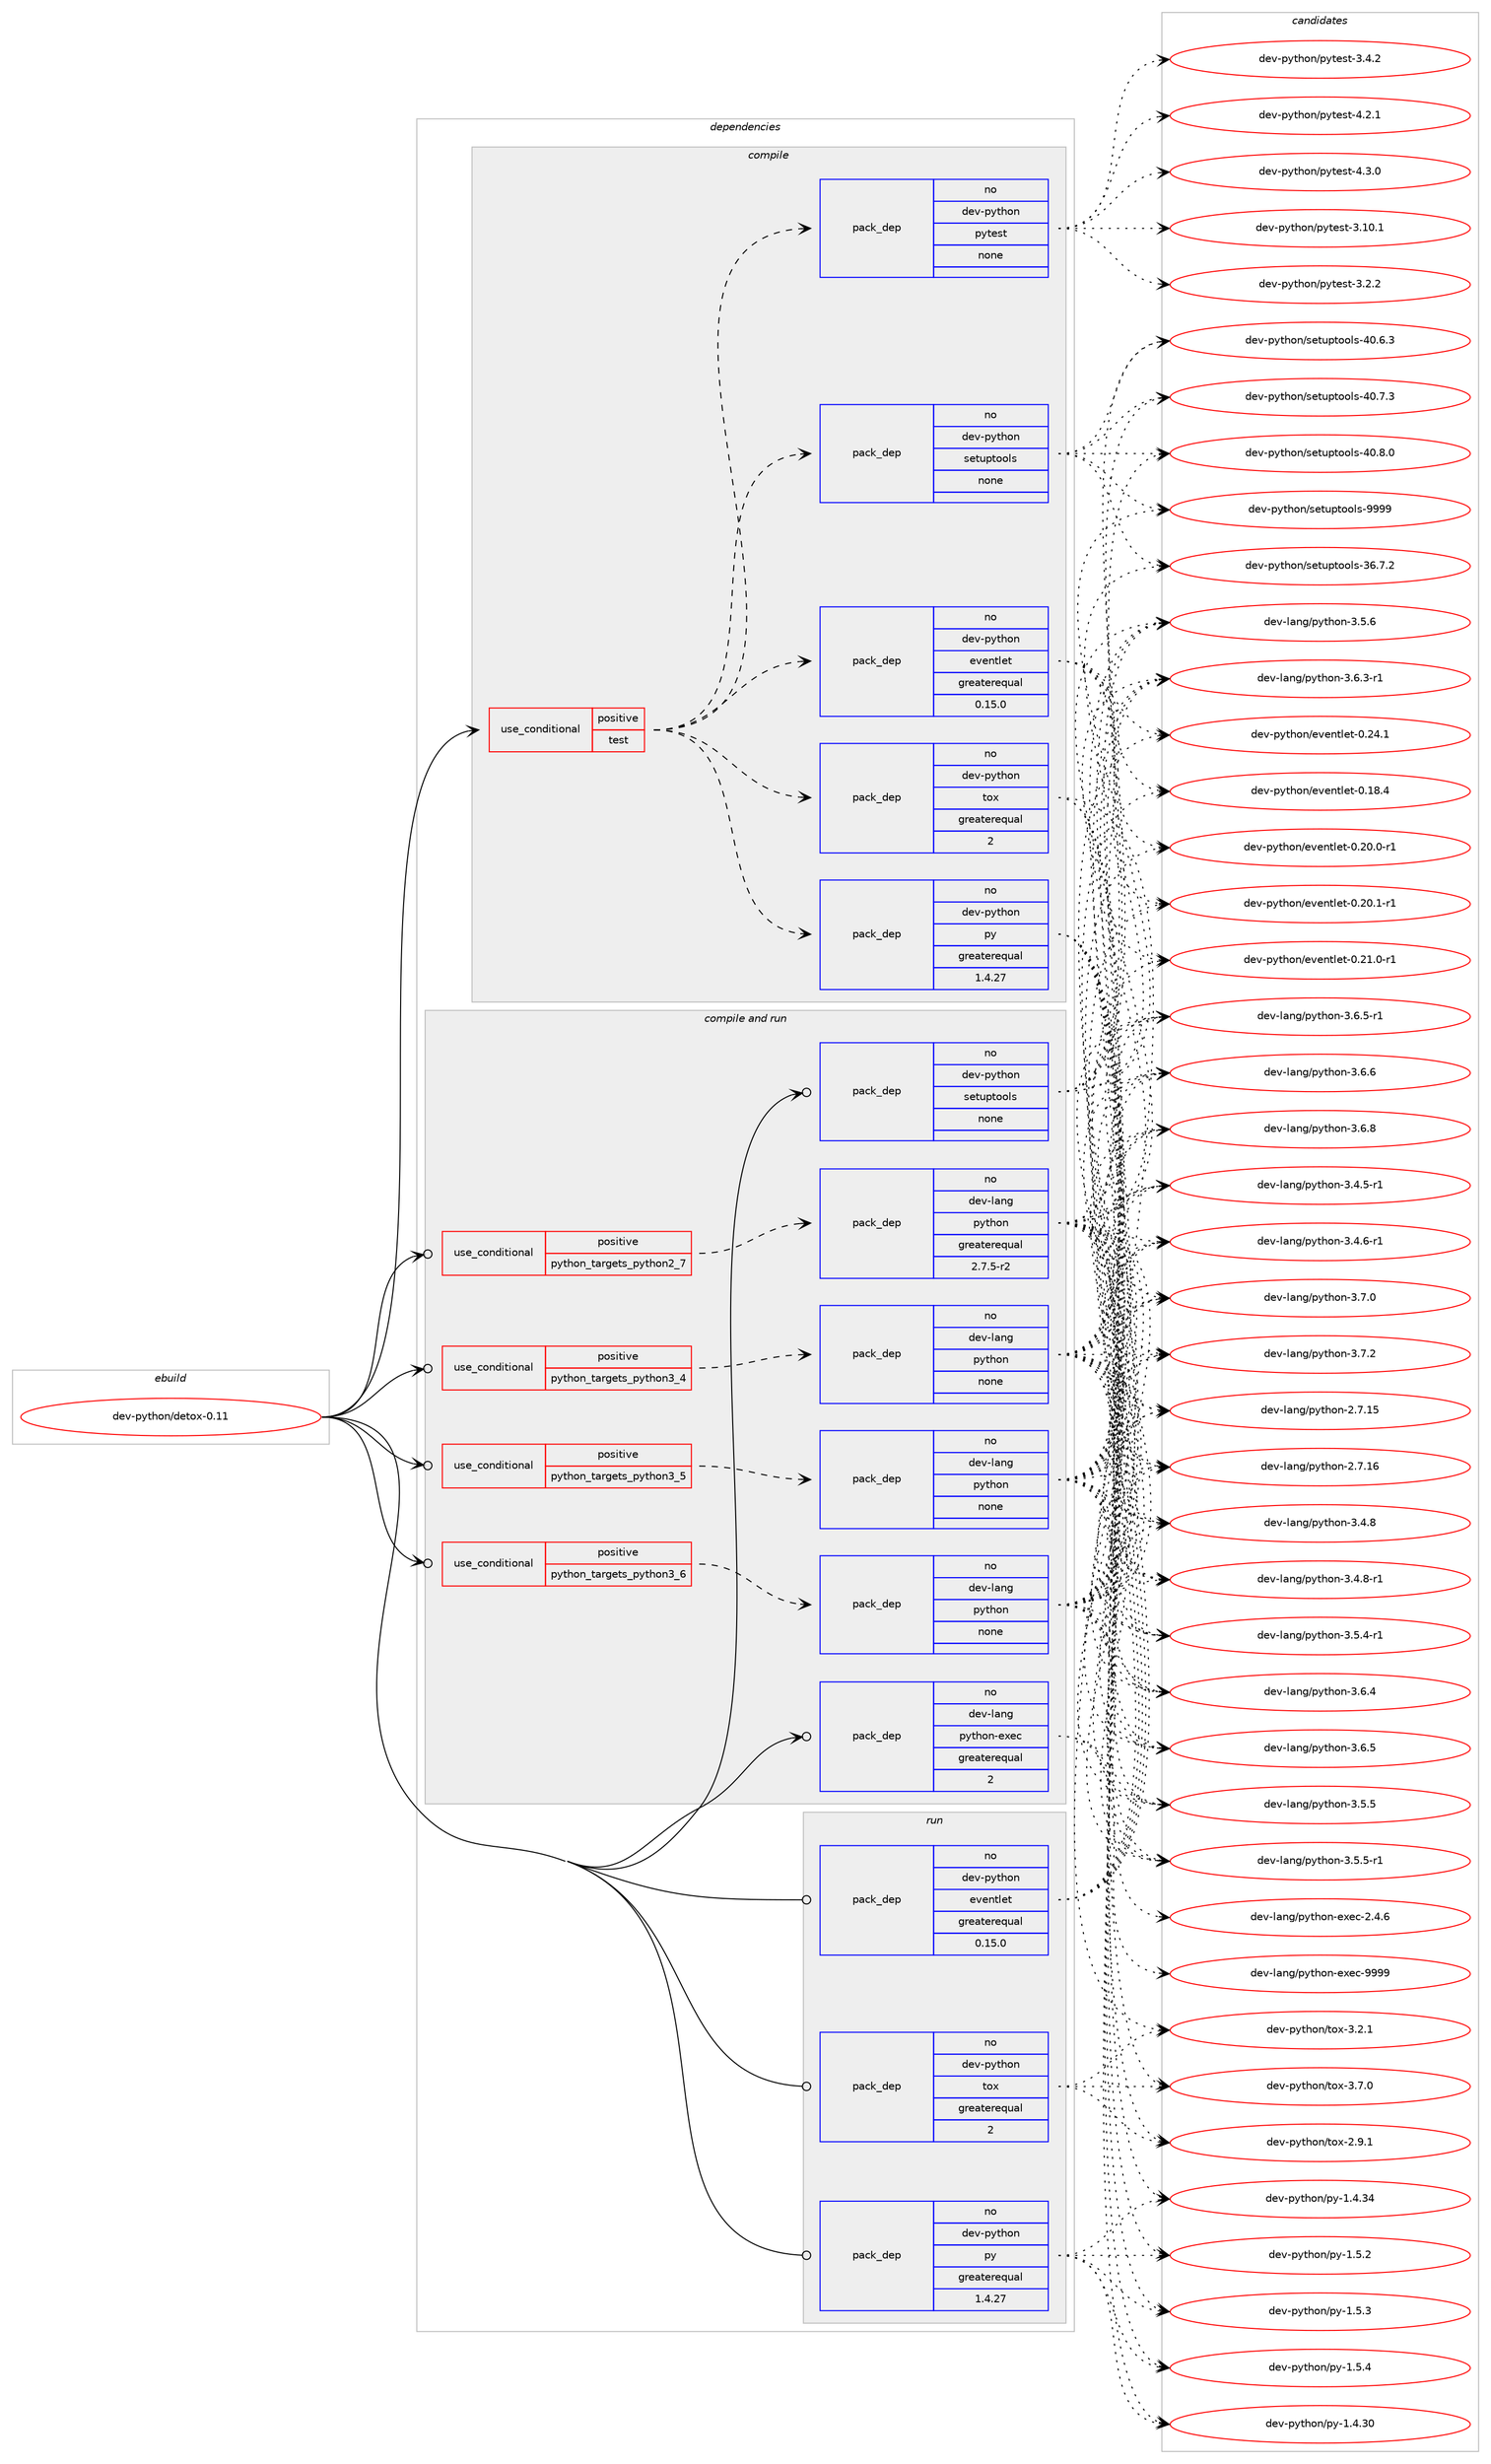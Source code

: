 digraph prolog {

# *************
# Graph options
# *************

newrank=true;
concentrate=true;
compound=true;
graph [rankdir=LR,fontname=Helvetica,fontsize=10,ranksep=1.5];#, ranksep=2.5, nodesep=0.2];
edge  [arrowhead=vee];
node  [fontname=Helvetica,fontsize=10];

# **********
# The ebuild
# **********

subgraph cluster_leftcol {
color=gray;
rank=same;
label=<<i>ebuild</i>>;
id [label="dev-python/detox-0.11", color=red, width=4, href="../dev-python/detox-0.11.svg"];
}

# ****************
# The dependencies
# ****************

subgraph cluster_midcol {
color=gray;
label=<<i>dependencies</i>>;
subgraph cluster_compile {
fillcolor="#eeeeee";
style=filled;
label=<<i>compile</i>>;
subgraph cond373207 {
dependency1405738 [label=<<TABLE BORDER="0" CELLBORDER="1" CELLSPACING="0" CELLPADDING="4"><TR><TD ROWSPAN="3" CELLPADDING="10">use_conditional</TD></TR><TR><TD>positive</TD></TR><TR><TD>test</TD></TR></TABLE>>, shape=none, color=red];
subgraph pack1009275 {
dependency1405739 [label=<<TABLE BORDER="0" CELLBORDER="1" CELLSPACING="0" CELLPADDING="4" WIDTH="220"><TR><TD ROWSPAN="6" CELLPADDING="30">pack_dep</TD></TR><TR><TD WIDTH="110">no</TD></TR><TR><TD>dev-python</TD></TR><TR><TD>setuptools</TD></TR><TR><TD>none</TD></TR><TR><TD></TD></TR></TABLE>>, shape=none, color=blue];
}
dependency1405738:e -> dependency1405739:w [weight=20,style="dashed",arrowhead="vee"];
subgraph pack1009276 {
dependency1405740 [label=<<TABLE BORDER="0" CELLBORDER="1" CELLSPACING="0" CELLPADDING="4" WIDTH="220"><TR><TD ROWSPAN="6" CELLPADDING="30">pack_dep</TD></TR><TR><TD WIDTH="110">no</TD></TR><TR><TD>dev-python</TD></TR><TR><TD>py</TD></TR><TR><TD>greaterequal</TD></TR><TR><TD>1.4.27</TD></TR></TABLE>>, shape=none, color=blue];
}
dependency1405738:e -> dependency1405740:w [weight=20,style="dashed",arrowhead="vee"];
subgraph pack1009277 {
dependency1405741 [label=<<TABLE BORDER="0" CELLBORDER="1" CELLSPACING="0" CELLPADDING="4" WIDTH="220"><TR><TD ROWSPAN="6" CELLPADDING="30">pack_dep</TD></TR><TR><TD WIDTH="110">no</TD></TR><TR><TD>dev-python</TD></TR><TR><TD>eventlet</TD></TR><TR><TD>greaterequal</TD></TR><TR><TD>0.15.0</TD></TR></TABLE>>, shape=none, color=blue];
}
dependency1405738:e -> dependency1405741:w [weight=20,style="dashed",arrowhead="vee"];
subgraph pack1009278 {
dependency1405742 [label=<<TABLE BORDER="0" CELLBORDER="1" CELLSPACING="0" CELLPADDING="4" WIDTH="220"><TR><TD ROWSPAN="6" CELLPADDING="30">pack_dep</TD></TR><TR><TD WIDTH="110">no</TD></TR><TR><TD>dev-python</TD></TR><TR><TD>tox</TD></TR><TR><TD>greaterequal</TD></TR><TR><TD>2</TD></TR></TABLE>>, shape=none, color=blue];
}
dependency1405738:e -> dependency1405742:w [weight=20,style="dashed",arrowhead="vee"];
subgraph pack1009279 {
dependency1405743 [label=<<TABLE BORDER="0" CELLBORDER="1" CELLSPACING="0" CELLPADDING="4" WIDTH="220"><TR><TD ROWSPAN="6" CELLPADDING="30">pack_dep</TD></TR><TR><TD WIDTH="110">no</TD></TR><TR><TD>dev-python</TD></TR><TR><TD>pytest</TD></TR><TR><TD>none</TD></TR><TR><TD></TD></TR></TABLE>>, shape=none, color=blue];
}
dependency1405738:e -> dependency1405743:w [weight=20,style="dashed",arrowhead="vee"];
}
id:e -> dependency1405738:w [weight=20,style="solid",arrowhead="vee"];
}
subgraph cluster_compileandrun {
fillcolor="#eeeeee";
style=filled;
label=<<i>compile and run</i>>;
subgraph cond373208 {
dependency1405744 [label=<<TABLE BORDER="0" CELLBORDER="1" CELLSPACING="0" CELLPADDING="4"><TR><TD ROWSPAN="3" CELLPADDING="10">use_conditional</TD></TR><TR><TD>positive</TD></TR><TR><TD>python_targets_python2_7</TD></TR></TABLE>>, shape=none, color=red];
subgraph pack1009280 {
dependency1405745 [label=<<TABLE BORDER="0" CELLBORDER="1" CELLSPACING="0" CELLPADDING="4" WIDTH="220"><TR><TD ROWSPAN="6" CELLPADDING="30">pack_dep</TD></TR><TR><TD WIDTH="110">no</TD></TR><TR><TD>dev-lang</TD></TR><TR><TD>python</TD></TR><TR><TD>greaterequal</TD></TR><TR><TD>2.7.5-r2</TD></TR></TABLE>>, shape=none, color=blue];
}
dependency1405744:e -> dependency1405745:w [weight=20,style="dashed",arrowhead="vee"];
}
id:e -> dependency1405744:w [weight=20,style="solid",arrowhead="odotvee"];
subgraph cond373209 {
dependency1405746 [label=<<TABLE BORDER="0" CELLBORDER="1" CELLSPACING="0" CELLPADDING="4"><TR><TD ROWSPAN="3" CELLPADDING="10">use_conditional</TD></TR><TR><TD>positive</TD></TR><TR><TD>python_targets_python3_4</TD></TR></TABLE>>, shape=none, color=red];
subgraph pack1009281 {
dependency1405747 [label=<<TABLE BORDER="0" CELLBORDER="1" CELLSPACING="0" CELLPADDING="4" WIDTH="220"><TR><TD ROWSPAN="6" CELLPADDING="30">pack_dep</TD></TR><TR><TD WIDTH="110">no</TD></TR><TR><TD>dev-lang</TD></TR><TR><TD>python</TD></TR><TR><TD>none</TD></TR><TR><TD></TD></TR></TABLE>>, shape=none, color=blue];
}
dependency1405746:e -> dependency1405747:w [weight=20,style="dashed",arrowhead="vee"];
}
id:e -> dependency1405746:w [weight=20,style="solid",arrowhead="odotvee"];
subgraph cond373210 {
dependency1405748 [label=<<TABLE BORDER="0" CELLBORDER="1" CELLSPACING="0" CELLPADDING="4"><TR><TD ROWSPAN="3" CELLPADDING="10">use_conditional</TD></TR><TR><TD>positive</TD></TR><TR><TD>python_targets_python3_5</TD></TR></TABLE>>, shape=none, color=red];
subgraph pack1009282 {
dependency1405749 [label=<<TABLE BORDER="0" CELLBORDER="1" CELLSPACING="0" CELLPADDING="4" WIDTH="220"><TR><TD ROWSPAN="6" CELLPADDING="30">pack_dep</TD></TR><TR><TD WIDTH="110">no</TD></TR><TR><TD>dev-lang</TD></TR><TR><TD>python</TD></TR><TR><TD>none</TD></TR><TR><TD></TD></TR></TABLE>>, shape=none, color=blue];
}
dependency1405748:e -> dependency1405749:w [weight=20,style="dashed",arrowhead="vee"];
}
id:e -> dependency1405748:w [weight=20,style="solid",arrowhead="odotvee"];
subgraph cond373211 {
dependency1405750 [label=<<TABLE BORDER="0" CELLBORDER="1" CELLSPACING="0" CELLPADDING="4"><TR><TD ROWSPAN="3" CELLPADDING="10">use_conditional</TD></TR><TR><TD>positive</TD></TR><TR><TD>python_targets_python3_6</TD></TR></TABLE>>, shape=none, color=red];
subgraph pack1009283 {
dependency1405751 [label=<<TABLE BORDER="0" CELLBORDER="1" CELLSPACING="0" CELLPADDING="4" WIDTH="220"><TR><TD ROWSPAN="6" CELLPADDING="30">pack_dep</TD></TR><TR><TD WIDTH="110">no</TD></TR><TR><TD>dev-lang</TD></TR><TR><TD>python</TD></TR><TR><TD>none</TD></TR><TR><TD></TD></TR></TABLE>>, shape=none, color=blue];
}
dependency1405750:e -> dependency1405751:w [weight=20,style="dashed",arrowhead="vee"];
}
id:e -> dependency1405750:w [weight=20,style="solid",arrowhead="odotvee"];
subgraph pack1009284 {
dependency1405752 [label=<<TABLE BORDER="0" CELLBORDER="1" CELLSPACING="0" CELLPADDING="4" WIDTH="220"><TR><TD ROWSPAN="6" CELLPADDING="30">pack_dep</TD></TR><TR><TD WIDTH="110">no</TD></TR><TR><TD>dev-lang</TD></TR><TR><TD>python-exec</TD></TR><TR><TD>greaterequal</TD></TR><TR><TD>2</TD></TR></TABLE>>, shape=none, color=blue];
}
id:e -> dependency1405752:w [weight=20,style="solid",arrowhead="odotvee"];
subgraph pack1009285 {
dependency1405753 [label=<<TABLE BORDER="0" CELLBORDER="1" CELLSPACING="0" CELLPADDING="4" WIDTH="220"><TR><TD ROWSPAN="6" CELLPADDING="30">pack_dep</TD></TR><TR><TD WIDTH="110">no</TD></TR><TR><TD>dev-python</TD></TR><TR><TD>setuptools</TD></TR><TR><TD>none</TD></TR><TR><TD></TD></TR></TABLE>>, shape=none, color=blue];
}
id:e -> dependency1405753:w [weight=20,style="solid",arrowhead="odotvee"];
}
subgraph cluster_run {
fillcolor="#eeeeee";
style=filled;
label=<<i>run</i>>;
subgraph pack1009286 {
dependency1405754 [label=<<TABLE BORDER="0" CELLBORDER="1" CELLSPACING="0" CELLPADDING="4" WIDTH="220"><TR><TD ROWSPAN="6" CELLPADDING="30">pack_dep</TD></TR><TR><TD WIDTH="110">no</TD></TR><TR><TD>dev-python</TD></TR><TR><TD>eventlet</TD></TR><TR><TD>greaterequal</TD></TR><TR><TD>0.15.0</TD></TR></TABLE>>, shape=none, color=blue];
}
id:e -> dependency1405754:w [weight=20,style="solid",arrowhead="odot"];
subgraph pack1009287 {
dependency1405755 [label=<<TABLE BORDER="0" CELLBORDER="1" CELLSPACING="0" CELLPADDING="4" WIDTH="220"><TR><TD ROWSPAN="6" CELLPADDING="30">pack_dep</TD></TR><TR><TD WIDTH="110">no</TD></TR><TR><TD>dev-python</TD></TR><TR><TD>py</TD></TR><TR><TD>greaterequal</TD></TR><TR><TD>1.4.27</TD></TR></TABLE>>, shape=none, color=blue];
}
id:e -> dependency1405755:w [weight=20,style="solid",arrowhead="odot"];
subgraph pack1009288 {
dependency1405756 [label=<<TABLE BORDER="0" CELLBORDER="1" CELLSPACING="0" CELLPADDING="4" WIDTH="220"><TR><TD ROWSPAN="6" CELLPADDING="30">pack_dep</TD></TR><TR><TD WIDTH="110">no</TD></TR><TR><TD>dev-python</TD></TR><TR><TD>tox</TD></TR><TR><TD>greaterequal</TD></TR><TR><TD>2</TD></TR></TABLE>>, shape=none, color=blue];
}
id:e -> dependency1405756:w [weight=20,style="solid",arrowhead="odot"];
}
}

# **************
# The candidates
# **************

subgraph cluster_choices {
rank=same;
color=gray;
label=<<i>candidates</i>>;

subgraph choice1009275 {
color=black;
nodesep=1;
choice100101118451121211161041111104711510111611711211611111110811545515446554650 [label="dev-python/setuptools-36.7.2", color=red, width=4,href="../dev-python/setuptools-36.7.2.svg"];
choice100101118451121211161041111104711510111611711211611111110811545524846544651 [label="dev-python/setuptools-40.6.3", color=red, width=4,href="../dev-python/setuptools-40.6.3.svg"];
choice100101118451121211161041111104711510111611711211611111110811545524846554651 [label="dev-python/setuptools-40.7.3", color=red, width=4,href="../dev-python/setuptools-40.7.3.svg"];
choice100101118451121211161041111104711510111611711211611111110811545524846564648 [label="dev-python/setuptools-40.8.0", color=red, width=4,href="../dev-python/setuptools-40.8.0.svg"];
choice10010111845112121116104111110471151011161171121161111111081154557575757 [label="dev-python/setuptools-9999", color=red, width=4,href="../dev-python/setuptools-9999.svg"];
dependency1405739:e -> choice100101118451121211161041111104711510111611711211611111110811545515446554650:w [style=dotted,weight="100"];
dependency1405739:e -> choice100101118451121211161041111104711510111611711211611111110811545524846544651:w [style=dotted,weight="100"];
dependency1405739:e -> choice100101118451121211161041111104711510111611711211611111110811545524846554651:w [style=dotted,weight="100"];
dependency1405739:e -> choice100101118451121211161041111104711510111611711211611111110811545524846564648:w [style=dotted,weight="100"];
dependency1405739:e -> choice10010111845112121116104111110471151011161171121161111111081154557575757:w [style=dotted,weight="100"];
}
subgraph choice1009276 {
color=black;
nodesep=1;
choice100101118451121211161041111104711212145494652465148 [label="dev-python/py-1.4.30", color=red, width=4,href="../dev-python/py-1.4.30.svg"];
choice100101118451121211161041111104711212145494652465152 [label="dev-python/py-1.4.34", color=red, width=4,href="../dev-python/py-1.4.34.svg"];
choice1001011184511212111610411111047112121454946534650 [label="dev-python/py-1.5.2", color=red, width=4,href="../dev-python/py-1.5.2.svg"];
choice1001011184511212111610411111047112121454946534651 [label="dev-python/py-1.5.3", color=red, width=4,href="../dev-python/py-1.5.3.svg"];
choice1001011184511212111610411111047112121454946534652 [label="dev-python/py-1.5.4", color=red, width=4,href="../dev-python/py-1.5.4.svg"];
dependency1405740:e -> choice100101118451121211161041111104711212145494652465148:w [style=dotted,weight="100"];
dependency1405740:e -> choice100101118451121211161041111104711212145494652465152:w [style=dotted,weight="100"];
dependency1405740:e -> choice1001011184511212111610411111047112121454946534650:w [style=dotted,weight="100"];
dependency1405740:e -> choice1001011184511212111610411111047112121454946534651:w [style=dotted,weight="100"];
dependency1405740:e -> choice1001011184511212111610411111047112121454946534652:w [style=dotted,weight="100"];
}
subgraph choice1009277 {
color=black;
nodesep=1;
choice100101118451121211161041111104710111810111011610810111645484649564652 [label="dev-python/eventlet-0.18.4", color=red, width=4,href="../dev-python/eventlet-0.18.4.svg"];
choice1001011184511212111610411111047101118101110116108101116454846504846484511449 [label="dev-python/eventlet-0.20.0-r1", color=red, width=4,href="../dev-python/eventlet-0.20.0-r1.svg"];
choice1001011184511212111610411111047101118101110116108101116454846504846494511449 [label="dev-python/eventlet-0.20.1-r1", color=red, width=4,href="../dev-python/eventlet-0.20.1-r1.svg"];
choice1001011184511212111610411111047101118101110116108101116454846504946484511449 [label="dev-python/eventlet-0.21.0-r1", color=red, width=4,href="../dev-python/eventlet-0.21.0-r1.svg"];
choice100101118451121211161041111104710111810111011610810111645484650524649 [label="dev-python/eventlet-0.24.1", color=red, width=4,href="../dev-python/eventlet-0.24.1.svg"];
dependency1405741:e -> choice100101118451121211161041111104710111810111011610810111645484649564652:w [style=dotted,weight="100"];
dependency1405741:e -> choice1001011184511212111610411111047101118101110116108101116454846504846484511449:w [style=dotted,weight="100"];
dependency1405741:e -> choice1001011184511212111610411111047101118101110116108101116454846504846494511449:w [style=dotted,weight="100"];
dependency1405741:e -> choice1001011184511212111610411111047101118101110116108101116454846504946484511449:w [style=dotted,weight="100"];
dependency1405741:e -> choice100101118451121211161041111104710111810111011610810111645484650524649:w [style=dotted,weight="100"];
}
subgraph choice1009278 {
color=black;
nodesep=1;
choice1001011184511212111610411111047116111120455046574649 [label="dev-python/tox-2.9.1", color=red, width=4,href="../dev-python/tox-2.9.1.svg"];
choice1001011184511212111610411111047116111120455146504649 [label="dev-python/tox-3.2.1", color=red, width=4,href="../dev-python/tox-3.2.1.svg"];
choice1001011184511212111610411111047116111120455146554648 [label="dev-python/tox-3.7.0", color=red, width=4,href="../dev-python/tox-3.7.0.svg"];
dependency1405742:e -> choice1001011184511212111610411111047116111120455046574649:w [style=dotted,weight="100"];
dependency1405742:e -> choice1001011184511212111610411111047116111120455146504649:w [style=dotted,weight="100"];
dependency1405742:e -> choice1001011184511212111610411111047116111120455146554648:w [style=dotted,weight="100"];
}
subgraph choice1009279 {
color=black;
nodesep=1;
choice100101118451121211161041111104711212111610111511645514649484649 [label="dev-python/pytest-3.10.1", color=red, width=4,href="../dev-python/pytest-3.10.1.svg"];
choice1001011184511212111610411111047112121116101115116455146504650 [label="dev-python/pytest-3.2.2", color=red, width=4,href="../dev-python/pytest-3.2.2.svg"];
choice1001011184511212111610411111047112121116101115116455146524650 [label="dev-python/pytest-3.4.2", color=red, width=4,href="../dev-python/pytest-3.4.2.svg"];
choice1001011184511212111610411111047112121116101115116455246504649 [label="dev-python/pytest-4.2.1", color=red, width=4,href="../dev-python/pytest-4.2.1.svg"];
choice1001011184511212111610411111047112121116101115116455246514648 [label="dev-python/pytest-4.3.0", color=red, width=4,href="../dev-python/pytest-4.3.0.svg"];
dependency1405743:e -> choice100101118451121211161041111104711212111610111511645514649484649:w [style=dotted,weight="100"];
dependency1405743:e -> choice1001011184511212111610411111047112121116101115116455146504650:w [style=dotted,weight="100"];
dependency1405743:e -> choice1001011184511212111610411111047112121116101115116455146524650:w [style=dotted,weight="100"];
dependency1405743:e -> choice1001011184511212111610411111047112121116101115116455246504649:w [style=dotted,weight="100"];
dependency1405743:e -> choice1001011184511212111610411111047112121116101115116455246514648:w [style=dotted,weight="100"];
}
subgraph choice1009280 {
color=black;
nodesep=1;
choice10010111845108971101034711212111610411111045504655464953 [label="dev-lang/python-2.7.15", color=red, width=4,href="../dev-lang/python-2.7.15.svg"];
choice10010111845108971101034711212111610411111045504655464954 [label="dev-lang/python-2.7.16", color=red, width=4,href="../dev-lang/python-2.7.16.svg"];
choice1001011184510897110103471121211161041111104551465246534511449 [label="dev-lang/python-3.4.5-r1", color=red, width=4,href="../dev-lang/python-3.4.5-r1.svg"];
choice1001011184510897110103471121211161041111104551465246544511449 [label="dev-lang/python-3.4.6-r1", color=red, width=4,href="../dev-lang/python-3.4.6-r1.svg"];
choice100101118451089711010347112121116104111110455146524656 [label="dev-lang/python-3.4.8", color=red, width=4,href="../dev-lang/python-3.4.8.svg"];
choice1001011184510897110103471121211161041111104551465246564511449 [label="dev-lang/python-3.4.8-r1", color=red, width=4,href="../dev-lang/python-3.4.8-r1.svg"];
choice1001011184510897110103471121211161041111104551465346524511449 [label="dev-lang/python-3.5.4-r1", color=red, width=4,href="../dev-lang/python-3.5.4-r1.svg"];
choice100101118451089711010347112121116104111110455146534653 [label="dev-lang/python-3.5.5", color=red, width=4,href="../dev-lang/python-3.5.5.svg"];
choice1001011184510897110103471121211161041111104551465346534511449 [label="dev-lang/python-3.5.5-r1", color=red, width=4,href="../dev-lang/python-3.5.5-r1.svg"];
choice100101118451089711010347112121116104111110455146534654 [label="dev-lang/python-3.5.6", color=red, width=4,href="../dev-lang/python-3.5.6.svg"];
choice1001011184510897110103471121211161041111104551465446514511449 [label="dev-lang/python-3.6.3-r1", color=red, width=4,href="../dev-lang/python-3.6.3-r1.svg"];
choice100101118451089711010347112121116104111110455146544652 [label="dev-lang/python-3.6.4", color=red, width=4,href="../dev-lang/python-3.6.4.svg"];
choice100101118451089711010347112121116104111110455146544653 [label="dev-lang/python-3.6.5", color=red, width=4,href="../dev-lang/python-3.6.5.svg"];
choice1001011184510897110103471121211161041111104551465446534511449 [label="dev-lang/python-3.6.5-r1", color=red, width=4,href="../dev-lang/python-3.6.5-r1.svg"];
choice100101118451089711010347112121116104111110455146544654 [label="dev-lang/python-3.6.6", color=red, width=4,href="../dev-lang/python-3.6.6.svg"];
choice100101118451089711010347112121116104111110455146544656 [label="dev-lang/python-3.6.8", color=red, width=4,href="../dev-lang/python-3.6.8.svg"];
choice100101118451089711010347112121116104111110455146554648 [label="dev-lang/python-3.7.0", color=red, width=4,href="../dev-lang/python-3.7.0.svg"];
choice100101118451089711010347112121116104111110455146554650 [label="dev-lang/python-3.7.2", color=red, width=4,href="../dev-lang/python-3.7.2.svg"];
dependency1405745:e -> choice10010111845108971101034711212111610411111045504655464953:w [style=dotted,weight="100"];
dependency1405745:e -> choice10010111845108971101034711212111610411111045504655464954:w [style=dotted,weight="100"];
dependency1405745:e -> choice1001011184510897110103471121211161041111104551465246534511449:w [style=dotted,weight="100"];
dependency1405745:e -> choice1001011184510897110103471121211161041111104551465246544511449:w [style=dotted,weight="100"];
dependency1405745:e -> choice100101118451089711010347112121116104111110455146524656:w [style=dotted,weight="100"];
dependency1405745:e -> choice1001011184510897110103471121211161041111104551465246564511449:w [style=dotted,weight="100"];
dependency1405745:e -> choice1001011184510897110103471121211161041111104551465346524511449:w [style=dotted,weight="100"];
dependency1405745:e -> choice100101118451089711010347112121116104111110455146534653:w [style=dotted,weight="100"];
dependency1405745:e -> choice1001011184510897110103471121211161041111104551465346534511449:w [style=dotted,weight="100"];
dependency1405745:e -> choice100101118451089711010347112121116104111110455146534654:w [style=dotted,weight="100"];
dependency1405745:e -> choice1001011184510897110103471121211161041111104551465446514511449:w [style=dotted,weight="100"];
dependency1405745:e -> choice100101118451089711010347112121116104111110455146544652:w [style=dotted,weight="100"];
dependency1405745:e -> choice100101118451089711010347112121116104111110455146544653:w [style=dotted,weight="100"];
dependency1405745:e -> choice1001011184510897110103471121211161041111104551465446534511449:w [style=dotted,weight="100"];
dependency1405745:e -> choice100101118451089711010347112121116104111110455146544654:w [style=dotted,weight="100"];
dependency1405745:e -> choice100101118451089711010347112121116104111110455146544656:w [style=dotted,weight="100"];
dependency1405745:e -> choice100101118451089711010347112121116104111110455146554648:w [style=dotted,weight="100"];
dependency1405745:e -> choice100101118451089711010347112121116104111110455146554650:w [style=dotted,weight="100"];
}
subgraph choice1009281 {
color=black;
nodesep=1;
choice10010111845108971101034711212111610411111045504655464953 [label="dev-lang/python-2.7.15", color=red, width=4,href="../dev-lang/python-2.7.15.svg"];
choice10010111845108971101034711212111610411111045504655464954 [label="dev-lang/python-2.7.16", color=red, width=4,href="../dev-lang/python-2.7.16.svg"];
choice1001011184510897110103471121211161041111104551465246534511449 [label="dev-lang/python-3.4.5-r1", color=red, width=4,href="../dev-lang/python-3.4.5-r1.svg"];
choice1001011184510897110103471121211161041111104551465246544511449 [label="dev-lang/python-3.4.6-r1", color=red, width=4,href="../dev-lang/python-3.4.6-r1.svg"];
choice100101118451089711010347112121116104111110455146524656 [label="dev-lang/python-3.4.8", color=red, width=4,href="../dev-lang/python-3.4.8.svg"];
choice1001011184510897110103471121211161041111104551465246564511449 [label="dev-lang/python-3.4.8-r1", color=red, width=4,href="../dev-lang/python-3.4.8-r1.svg"];
choice1001011184510897110103471121211161041111104551465346524511449 [label="dev-lang/python-3.5.4-r1", color=red, width=4,href="../dev-lang/python-3.5.4-r1.svg"];
choice100101118451089711010347112121116104111110455146534653 [label="dev-lang/python-3.5.5", color=red, width=4,href="../dev-lang/python-3.5.5.svg"];
choice1001011184510897110103471121211161041111104551465346534511449 [label="dev-lang/python-3.5.5-r1", color=red, width=4,href="../dev-lang/python-3.5.5-r1.svg"];
choice100101118451089711010347112121116104111110455146534654 [label="dev-lang/python-3.5.6", color=red, width=4,href="../dev-lang/python-3.5.6.svg"];
choice1001011184510897110103471121211161041111104551465446514511449 [label="dev-lang/python-3.6.3-r1", color=red, width=4,href="../dev-lang/python-3.6.3-r1.svg"];
choice100101118451089711010347112121116104111110455146544652 [label="dev-lang/python-3.6.4", color=red, width=4,href="../dev-lang/python-3.6.4.svg"];
choice100101118451089711010347112121116104111110455146544653 [label="dev-lang/python-3.6.5", color=red, width=4,href="../dev-lang/python-3.6.5.svg"];
choice1001011184510897110103471121211161041111104551465446534511449 [label="dev-lang/python-3.6.5-r1", color=red, width=4,href="../dev-lang/python-3.6.5-r1.svg"];
choice100101118451089711010347112121116104111110455146544654 [label="dev-lang/python-3.6.6", color=red, width=4,href="../dev-lang/python-3.6.6.svg"];
choice100101118451089711010347112121116104111110455146544656 [label="dev-lang/python-3.6.8", color=red, width=4,href="../dev-lang/python-3.6.8.svg"];
choice100101118451089711010347112121116104111110455146554648 [label="dev-lang/python-3.7.0", color=red, width=4,href="../dev-lang/python-3.7.0.svg"];
choice100101118451089711010347112121116104111110455146554650 [label="dev-lang/python-3.7.2", color=red, width=4,href="../dev-lang/python-3.7.2.svg"];
dependency1405747:e -> choice10010111845108971101034711212111610411111045504655464953:w [style=dotted,weight="100"];
dependency1405747:e -> choice10010111845108971101034711212111610411111045504655464954:w [style=dotted,weight="100"];
dependency1405747:e -> choice1001011184510897110103471121211161041111104551465246534511449:w [style=dotted,weight="100"];
dependency1405747:e -> choice1001011184510897110103471121211161041111104551465246544511449:w [style=dotted,weight="100"];
dependency1405747:e -> choice100101118451089711010347112121116104111110455146524656:w [style=dotted,weight="100"];
dependency1405747:e -> choice1001011184510897110103471121211161041111104551465246564511449:w [style=dotted,weight="100"];
dependency1405747:e -> choice1001011184510897110103471121211161041111104551465346524511449:w [style=dotted,weight="100"];
dependency1405747:e -> choice100101118451089711010347112121116104111110455146534653:w [style=dotted,weight="100"];
dependency1405747:e -> choice1001011184510897110103471121211161041111104551465346534511449:w [style=dotted,weight="100"];
dependency1405747:e -> choice100101118451089711010347112121116104111110455146534654:w [style=dotted,weight="100"];
dependency1405747:e -> choice1001011184510897110103471121211161041111104551465446514511449:w [style=dotted,weight="100"];
dependency1405747:e -> choice100101118451089711010347112121116104111110455146544652:w [style=dotted,weight="100"];
dependency1405747:e -> choice100101118451089711010347112121116104111110455146544653:w [style=dotted,weight="100"];
dependency1405747:e -> choice1001011184510897110103471121211161041111104551465446534511449:w [style=dotted,weight="100"];
dependency1405747:e -> choice100101118451089711010347112121116104111110455146544654:w [style=dotted,weight="100"];
dependency1405747:e -> choice100101118451089711010347112121116104111110455146544656:w [style=dotted,weight="100"];
dependency1405747:e -> choice100101118451089711010347112121116104111110455146554648:w [style=dotted,weight="100"];
dependency1405747:e -> choice100101118451089711010347112121116104111110455146554650:w [style=dotted,weight="100"];
}
subgraph choice1009282 {
color=black;
nodesep=1;
choice10010111845108971101034711212111610411111045504655464953 [label="dev-lang/python-2.7.15", color=red, width=4,href="../dev-lang/python-2.7.15.svg"];
choice10010111845108971101034711212111610411111045504655464954 [label="dev-lang/python-2.7.16", color=red, width=4,href="../dev-lang/python-2.7.16.svg"];
choice1001011184510897110103471121211161041111104551465246534511449 [label="dev-lang/python-3.4.5-r1", color=red, width=4,href="../dev-lang/python-3.4.5-r1.svg"];
choice1001011184510897110103471121211161041111104551465246544511449 [label="dev-lang/python-3.4.6-r1", color=red, width=4,href="../dev-lang/python-3.4.6-r1.svg"];
choice100101118451089711010347112121116104111110455146524656 [label="dev-lang/python-3.4.8", color=red, width=4,href="../dev-lang/python-3.4.8.svg"];
choice1001011184510897110103471121211161041111104551465246564511449 [label="dev-lang/python-3.4.8-r1", color=red, width=4,href="../dev-lang/python-3.4.8-r1.svg"];
choice1001011184510897110103471121211161041111104551465346524511449 [label="dev-lang/python-3.5.4-r1", color=red, width=4,href="../dev-lang/python-3.5.4-r1.svg"];
choice100101118451089711010347112121116104111110455146534653 [label="dev-lang/python-3.5.5", color=red, width=4,href="../dev-lang/python-3.5.5.svg"];
choice1001011184510897110103471121211161041111104551465346534511449 [label="dev-lang/python-3.5.5-r1", color=red, width=4,href="../dev-lang/python-3.5.5-r1.svg"];
choice100101118451089711010347112121116104111110455146534654 [label="dev-lang/python-3.5.6", color=red, width=4,href="../dev-lang/python-3.5.6.svg"];
choice1001011184510897110103471121211161041111104551465446514511449 [label="dev-lang/python-3.6.3-r1", color=red, width=4,href="../dev-lang/python-3.6.3-r1.svg"];
choice100101118451089711010347112121116104111110455146544652 [label="dev-lang/python-3.6.4", color=red, width=4,href="../dev-lang/python-3.6.4.svg"];
choice100101118451089711010347112121116104111110455146544653 [label="dev-lang/python-3.6.5", color=red, width=4,href="../dev-lang/python-3.6.5.svg"];
choice1001011184510897110103471121211161041111104551465446534511449 [label="dev-lang/python-3.6.5-r1", color=red, width=4,href="../dev-lang/python-3.6.5-r1.svg"];
choice100101118451089711010347112121116104111110455146544654 [label="dev-lang/python-3.6.6", color=red, width=4,href="../dev-lang/python-3.6.6.svg"];
choice100101118451089711010347112121116104111110455146544656 [label="dev-lang/python-3.6.8", color=red, width=4,href="../dev-lang/python-3.6.8.svg"];
choice100101118451089711010347112121116104111110455146554648 [label="dev-lang/python-3.7.0", color=red, width=4,href="../dev-lang/python-3.7.0.svg"];
choice100101118451089711010347112121116104111110455146554650 [label="dev-lang/python-3.7.2", color=red, width=4,href="../dev-lang/python-3.7.2.svg"];
dependency1405749:e -> choice10010111845108971101034711212111610411111045504655464953:w [style=dotted,weight="100"];
dependency1405749:e -> choice10010111845108971101034711212111610411111045504655464954:w [style=dotted,weight="100"];
dependency1405749:e -> choice1001011184510897110103471121211161041111104551465246534511449:w [style=dotted,weight="100"];
dependency1405749:e -> choice1001011184510897110103471121211161041111104551465246544511449:w [style=dotted,weight="100"];
dependency1405749:e -> choice100101118451089711010347112121116104111110455146524656:w [style=dotted,weight="100"];
dependency1405749:e -> choice1001011184510897110103471121211161041111104551465246564511449:w [style=dotted,weight="100"];
dependency1405749:e -> choice1001011184510897110103471121211161041111104551465346524511449:w [style=dotted,weight="100"];
dependency1405749:e -> choice100101118451089711010347112121116104111110455146534653:w [style=dotted,weight="100"];
dependency1405749:e -> choice1001011184510897110103471121211161041111104551465346534511449:w [style=dotted,weight="100"];
dependency1405749:e -> choice100101118451089711010347112121116104111110455146534654:w [style=dotted,weight="100"];
dependency1405749:e -> choice1001011184510897110103471121211161041111104551465446514511449:w [style=dotted,weight="100"];
dependency1405749:e -> choice100101118451089711010347112121116104111110455146544652:w [style=dotted,weight="100"];
dependency1405749:e -> choice100101118451089711010347112121116104111110455146544653:w [style=dotted,weight="100"];
dependency1405749:e -> choice1001011184510897110103471121211161041111104551465446534511449:w [style=dotted,weight="100"];
dependency1405749:e -> choice100101118451089711010347112121116104111110455146544654:w [style=dotted,weight="100"];
dependency1405749:e -> choice100101118451089711010347112121116104111110455146544656:w [style=dotted,weight="100"];
dependency1405749:e -> choice100101118451089711010347112121116104111110455146554648:w [style=dotted,weight="100"];
dependency1405749:e -> choice100101118451089711010347112121116104111110455146554650:w [style=dotted,weight="100"];
}
subgraph choice1009283 {
color=black;
nodesep=1;
choice10010111845108971101034711212111610411111045504655464953 [label="dev-lang/python-2.7.15", color=red, width=4,href="../dev-lang/python-2.7.15.svg"];
choice10010111845108971101034711212111610411111045504655464954 [label="dev-lang/python-2.7.16", color=red, width=4,href="../dev-lang/python-2.7.16.svg"];
choice1001011184510897110103471121211161041111104551465246534511449 [label="dev-lang/python-3.4.5-r1", color=red, width=4,href="../dev-lang/python-3.4.5-r1.svg"];
choice1001011184510897110103471121211161041111104551465246544511449 [label="dev-lang/python-3.4.6-r1", color=red, width=4,href="../dev-lang/python-3.4.6-r1.svg"];
choice100101118451089711010347112121116104111110455146524656 [label="dev-lang/python-3.4.8", color=red, width=4,href="../dev-lang/python-3.4.8.svg"];
choice1001011184510897110103471121211161041111104551465246564511449 [label="dev-lang/python-3.4.8-r1", color=red, width=4,href="../dev-lang/python-3.4.8-r1.svg"];
choice1001011184510897110103471121211161041111104551465346524511449 [label="dev-lang/python-3.5.4-r1", color=red, width=4,href="../dev-lang/python-3.5.4-r1.svg"];
choice100101118451089711010347112121116104111110455146534653 [label="dev-lang/python-3.5.5", color=red, width=4,href="../dev-lang/python-3.5.5.svg"];
choice1001011184510897110103471121211161041111104551465346534511449 [label="dev-lang/python-3.5.5-r1", color=red, width=4,href="../dev-lang/python-3.5.5-r1.svg"];
choice100101118451089711010347112121116104111110455146534654 [label="dev-lang/python-3.5.6", color=red, width=4,href="../dev-lang/python-3.5.6.svg"];
choice1001011184510897110103471121211161041111104551465446514511449 [label="dev-lang/python-3.6.3-r1", color=red, width=4,href="../dev-lang/python-3.6.3-r1.svg"];
choice100101118451089711010347112121116104111110455146544652 [label="dev-lang/python-3.6.4", color=red, width=4,href="../dev-lang/python-3.6.4.svg"];
choice100101118451089711010347112121116104111110455146544653 [label="dev-lang/python-3.6.5", color=red, width=4,href="../dev-lang/python-3.6.5.svg"];
choice1001011184510897110103471121211161041111104551465446534511449 [label="dev-lang/python-3.6.5-r1", color=red, width=4,href="../dev-lang/python-3.6.5-r1.svg"];
choice100101118451089711010347112121116104111110455146544654 [label="dev-lang/python-3.6.6", color=red, width=4,href="../dev-lang/python-3.6.6.svg"];
choice100101118451089711010347112121116104111110455146544656 [label="dev-lang/python-3.6.8", color=red, width=4,href="../dev-lang/python-3.6.8.svg"];
choice100101118451089711010347112121116104111110455146554648 [label="dev-lang/python-3.7.0", color=red, width=4,href="../dev-lang/python-3.7.0.svg"];
choice100101118451089711010347112121116104111110455146554650 [label="dev-lang/python-3.7.2", color=red, width=4,href="../dev-lang/python-3.7.2.svg"];
dependency1405751:e -> choice10010111845108971101034711212111610411111045504655464953:w [style=dotted,weight="100"];
dependency1405751:e -> choice10010111845108971101034711212111610411111045504655464954:w [style=dotted,weight="100"];
dependency1405751:e -> choice1001011184510897110103471121211161041111104551465246534511449:w [style=dotted,weight="100"];
dependency1405751:e -> choice1001011184510897110103471121211161041111104551465246544511449:w [style=dotted,weight="100"];
dependency1405751:e -> choice100101118451089711010347112121116104111110455146524656:w [style=dotted,weight="100"];
dependency1405751:e -> choice1001011184510897110103471121211161041111104551465246564511449:w [style=dotted,weight="100"];
dependency1405751:e -> choice1001011184510897110103471121211161041111104551465346524511449:w [style=dotted,weight="100"];
dependency1405751:e -> choice100101118451089711010347112121116104111110455146534653:w [style=dotted,weight="100"];
dependency1405751:e -> choice1001011184510897110103471121211161041111104551465346534511449:w [style=dotted,weight="100"];
dependency1405751:e -> choice100101118451089711010347112121116104111110455146534654:w [style=dotted,weight="100"];
dependency1405751:e -> choice1001011184510897110103471121211161041111104551465446514511449:w [style=dotted,weight="100"];
dependency1405751:e -> choice100101118451089711010347112121116104111110455146544652:w [style=dotted,weight="100"];
dependency1405751:e -> choice100101118451089711010347112121116104111110455146544653:w [style=dotted,weight="100"];
dependency1405751:e -> choice1001011184510897110103471121211161041111104551465446534511449:w [style=dotted,weight="100"];
dependency1405751:e -> choice100101118451089711010347112121116104111110455146544654:w [style=dotted,weight="100"];
dependency1405751:e -> choice100101118451089711010347112121116104111110455146544656:w [style=dotted,weight="100"];
dependency1405751:e -> choice100101118451089711010347112121116104111110455146554648:w [style=dotted,weight="100"];
dependency1405751:e -> choice100101118451089711010347112121116104111110455146554650:w [style=dotted,weight="100"];
}
subgraph choice1009284 {
color=black;
nodesep=1;
choice1001011184510897110103471121211161041111104510112010199455046524654 [label="dev-lang/python-exec-2.4.6", color=red, width=4,href="../dev-lang/python-exec-2.4.6.svg"];
choice10010111845108971101034711212111610411111045101120101994557575757 [label="dev-lang/python-exec-9999", color=red, width=4,href="../dev-lang/python-exec-9999.svg"];
dependency1405752:e -> choice1001011184510897110103471121211161041111104510112010199455046524654:w [style=dotted,weight="100"];
dependency1405752:e -> choice10010111845108971101034711212111610411111045101120101994557575757:w [style=dotted,weight="100"];
}
subgraph choice1009285 {
color=black;
nodesep=1;
choice100101118451121211161041111104711510111611711211611111110811545515446554650 [label="dev-python/setuptools-36.7.2", color=red, width=4,href="../dev-python/setuptools-36.7.2.svg"];
choice100101118451121211161041111104711510111611711211611111110811545524846544651 [label="dev-python/setuptools-40.6.3", color=red, width=4,href="../dev-python/setuptools-40.6.3.svg"];
choice100101118451121211161041111104711510111611711211611111110811545524846554651 [label="dev-python/setuptools-40.7.3", color=red, width=4,href="../dev-python/setuptools-40.7.3.svg"];
choice100101118451121211161041111104711510111611711211611111110811545524846564648 [label="dev-python/setuptools-40.8.0", color=red, width=4,href="../dev-python/setuptools-40.8.0.svg"];
choice10010111845112121116104111110471151011161171121161111111081154557575757 [label="dev-python/setuptools-9999", color=red, width=4,href="../dev-python/setuptools-9999.svg"];
dependency1405753:e -> choice100101118451121211161041111104711510111611711211611111110811545515446554650:w [style=dotted,weight="100"];
dependency1405753:e -> choice100101118451121211161041111104711510111611711211611111110811545524846544651:w [style=dotted,weight="100"];
dependency1405753:e -> choice100101118451121211161041111104711510111611711211611111110811545524846554651:w [style=dotted,weight="100"];
dependency1405753:e -> choice100101118451121211161041111104711510111611711211611111110811545524846564648:w [style=dotted,weight="100"];
dependency1405753:e -> choice10010111845112121116104111110471151011161171121161111111081154557575757:w [style=dotted,weight="100"];
}
subgraph choice1009286 {
color=black;
nodesep=1;
choice100101118451121211161041111104710111810111011610810111645484649564652 [label="dev-python/eventlet-0.18.4", color=red, width=4,href="../dev-python/eventlet-0.18.4.svg"];
choice1001011184511212111610411111047101118101110116108101116454846504846484511449 [label="dev-python/eventlet-0.20.0-r1", color=red, width=4,href="../dev-python/eventlet-0.20.0-r1.svg"];
choice1001011184511212111610411111047101118101110116108101116454846504846494511449 [label="dev-python/eventlet-0.20.1-r1", color=red, width=4,href="../dev-python/eventlet-0.20.1-r1.svg"];
choice1001011184511212111610411111047101118101110116108101116454846504946484511449 [label="dev-python/eventlet-0.21.0-r1", color=red, width=4,href="../dev-python/eventlet-0.21.0-r1.svg"];
choice100101118451121211161041111104710111810111011610810111645484650524649 [label="dev-python/eventlet-0.24.1", color=red, width=4,href="../dev-python/eventlet-0.24.1.svg"];
dependency1405754:e -> choice100101118451121211161041111104710111810111011610810111645484649564652:w [style=dotted,weight="100"];
dependency1405754:e -> choice1001011184511212111610411111047101118101110116108101116454846504846484511449:w [style=dotted,weight="100"];
dependency1405754:e -> choice1001011184511212111610411111047101118101110116108101116454846504846494511449:w [style=dotted,weight="100"];
dependency1405754:e -> choice1001011184511212111610411111047101118101110116108101116454846504946484511449:w [style=dotted,weight="100"];
dependency1405754:e -> choice100101118451121211161041111104710111810111011610810111645484650524649:w [style=dotted,weight="100"];
}
subgraph choice1009287 {
color=black;
nodesep=1;
choice100101118451121211161041111104711212145494652465148 [label="dev-python/py-1.4.30", color=red, width=4,href="../dev-python/py-1.4.30.svg"];
choice100101118451121211161041111104711212145494652465152 [label="dev-python/py-1.4.34", color=red, width=4,href="../dev-python/py-1.4.34.svg"];
choice1001011184511212111610411111047112121454946534650 [label="dev-python/py-1.5.2", color=red, width=4,href="../dev-python/py-1.5.2.svg"];
choice1001011184511212111610411111047112121454946534651 [label="dev-python/py-1.5.3", color=red, width=4,href="../dev-python/py-1.5.3.svg"];
choice1001011184511212111610411111047112121454946534652 [label="dev-python/py-1.5.4", color=red, width=4,href="../dev-python/py-1.5.4.svg"];
dependency1405755:e -> choice100101118451121211161041111104711212145494652465148:w [style=dotted,weight="100"];
dependency1405755:e -> choice100101118451121211161041111104711212145494652465152:w [style=dotted,weight="100"];
dependency1405755:e -> choice1001011184511212111610411111047112121454946534650:w [style=dotted,weight="100"];
dependency1405755:e -> choice1001011184511212111610411111047112121454946534651:w [style=dotted,weight="100"];
dependency1405755:e -> choice1001011184511212111610411111047112121454946534652:w [style=dotted,weight="100"];
}
subgraph choice1009288 {
color=black;
nodesep=1;
choice1001011184511212111610411111047116111120455046574649 [label="dev-python/tox-2.9.1", color=red, width=4,href="../dev-python/tox-2.9.1.svg"];
choice1001011184511212111610411111047116111120455146504649 [label="dev-python/tox-3.2.1", color=red, width=4,href="../dev-python/tox-3.2.1.svg"];
choice1001011184511212111610411111047116111120455146554648 [label="dev-python/tox-3.7.0", color=red, width=4,href="../dev-python/tox-3.7.0.svg"];
dependency1405756:e -> choice1001011184511212111610411111047116111120455046574649:w [style=dotted,weight="100"];
dependency1405756:e -> choice1001011184511212111610411111047116111120455146504649:w [style=dotted,weight="100"];
dependency1405756:e -> choice1001011184511212111610411111047116111120455146554648:w [style=dotted,weight="100"];
}
}

}
